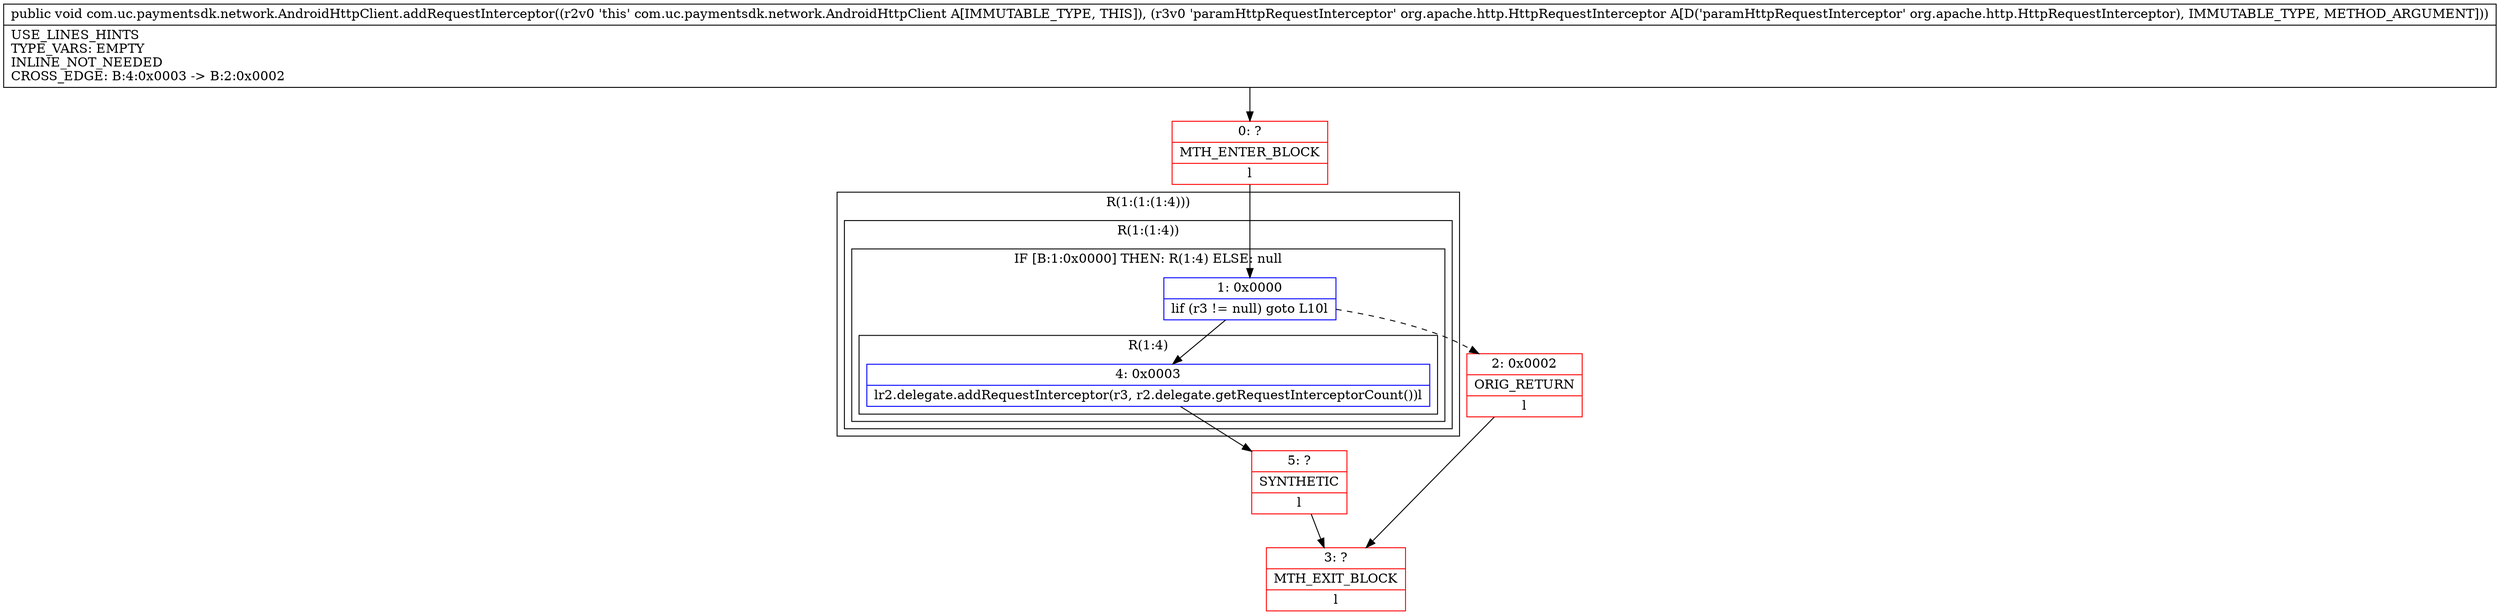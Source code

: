 digraph "CFG forcom.uc.paymentsdk.network.AndroidHttpClient.addRequestInterceptor(Lorg\/apache\/http\/HttpRequestInterceptor;)V" {
subgraph cluster_Region_820130847 {
label = "R(1:(1:(1:4)))";
node [shape=record,color=blue];
subgraph cluster_Region_1043372592 {
label = "R(1:(1:4))";
node [shape=record,color=blue];
subgraph cluster_IfRegion_170741901 {
label = "IF [B:1:0x0000] THEN: R(1:4) ELSE: null";
node [shape=record,color=blue];
Node_1 [shape=record,label="{1\:\ 0x0000|lif (r3 != null) goto L10l}"];
subgraph cluster_Region_1114611984 {
label = "R(1:4)";
node [shape=record,color=blue];
Node_4 [shape=record,label="{4\:\ 0x0003|lr2.delegate.addRequestInterceptor(r3, r2.delegate.getRequestInterceptorCount())l}"];
}
}
}
}
Node_0 [shape=record,color=red,label="{0\:\ ?|MTH_ENTER_BLOCK\l|l}"];
Node_2 [shape=record,color=red,label="{2\:\ 0x0002|ORIG_RETURN\l|l}"];
Node_3 [shape=record,color=red,label="{3\:\ ?|MTH_EXIT_BLOCK\l|l}"];
Node_5 [shape=record,color=red,label="{5\:\ ?|SYNTHETIC\l|l}"];
MethodNode[shape=record,label="{public void com.uc.paymentsdk.network.AndroidHttpClient.addRequestInterceptor((r2v0 'this' com.uc.paymentsdk.network.AndroidHttpClient A[IMMUTABLE_TYPE, THIS]), (r3v0 'paramHttpRequestInterceptor' org.apache.http.HttpRequestInterceptor A[D('paramHttpRequestInterceptor' org.apache.http.HttpRequestInterceptor), IMMUTABLE_TYPE, METHOD_ARGUMENT]))  | USE_LINES_HINTS\lTYPE_VARS: EMPTY\lINLINE_NOT_NEEDED\lCROSS_EDGE: B:4:0x0003 \-\> B:2:0x0002\l}"];
MethodNode -> Node_0;
Node_1 -> Node_2[style=dashed];
Node_1 -> Node_4;
Node_4 -> Node_5;
Node_0 -> Node_1;
Node_2 -> Node_3;
Node_5 -> Node_3;
}

